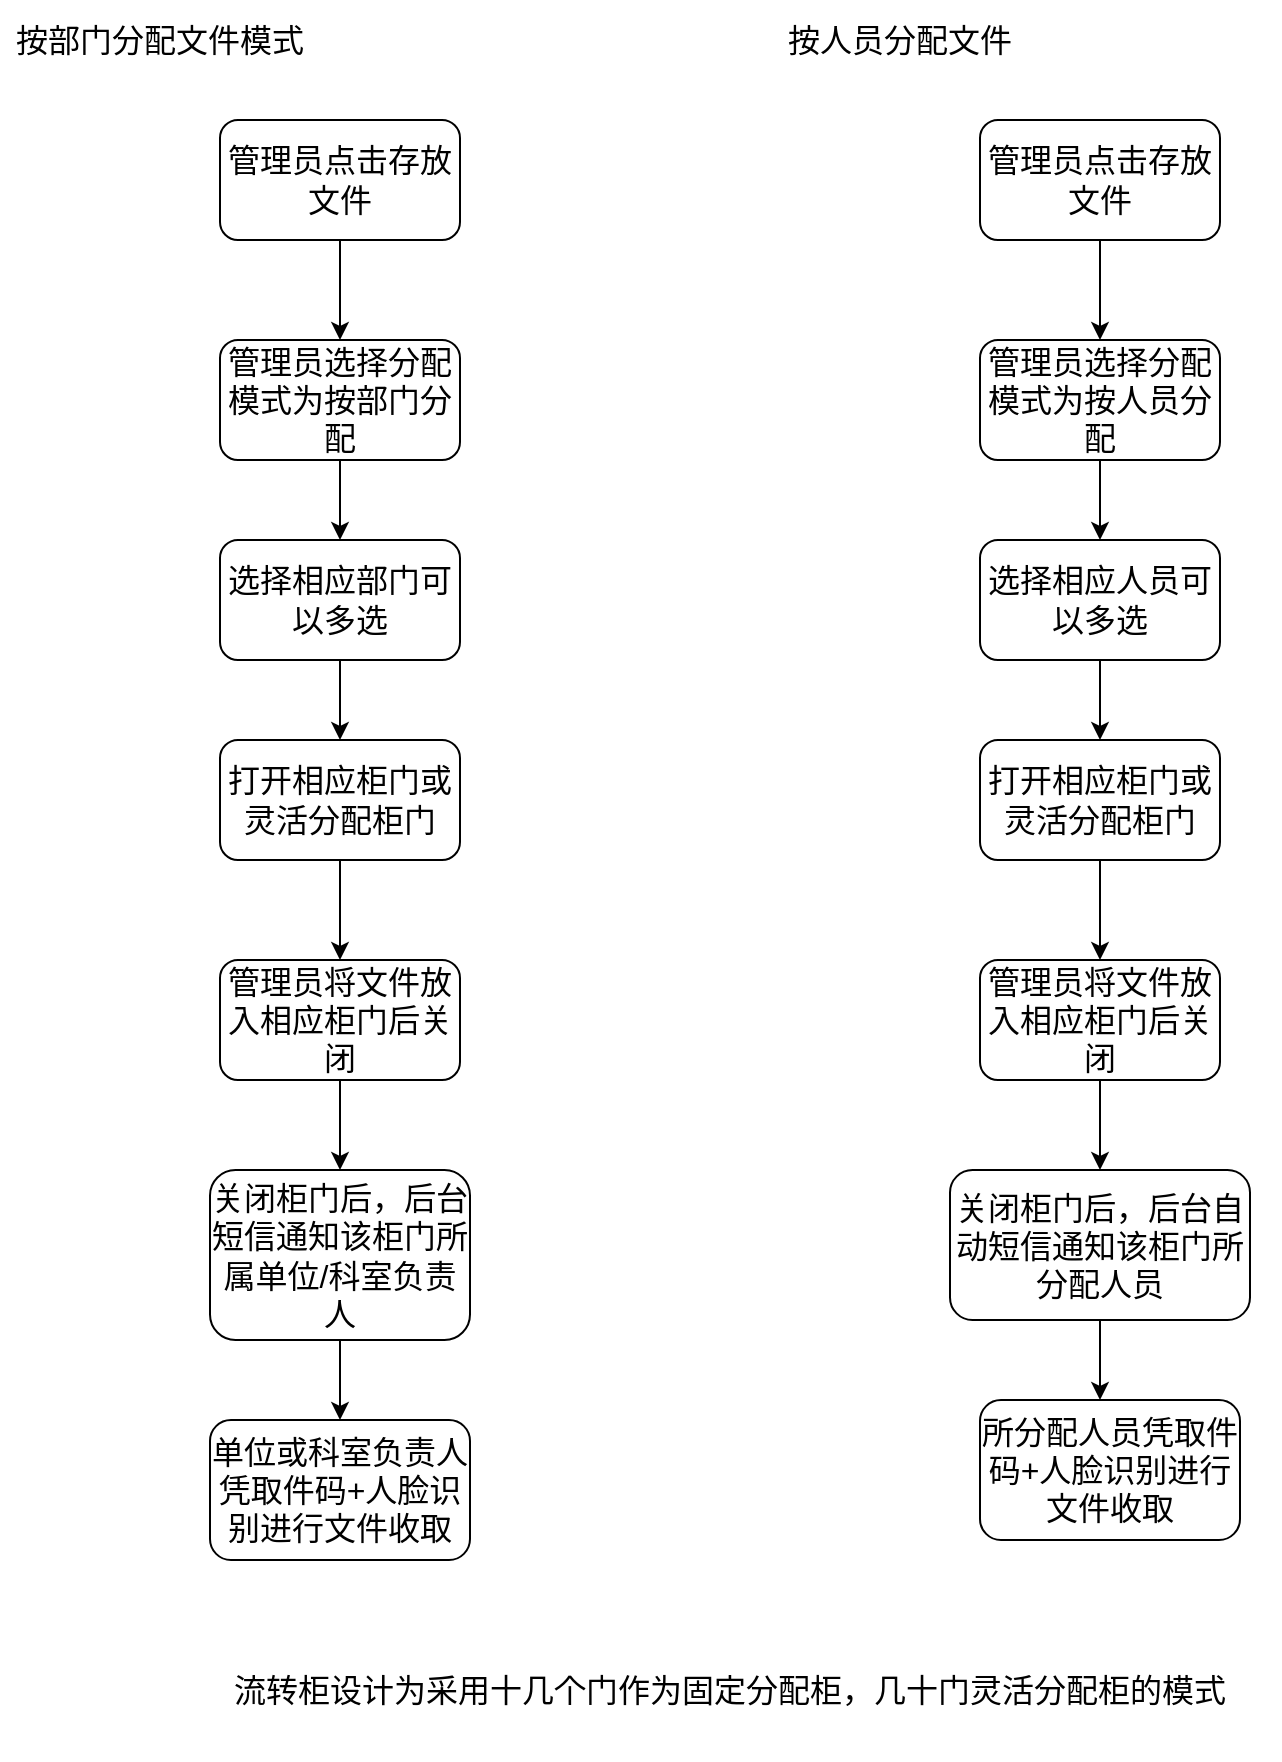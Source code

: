 <mxfile version="20.8.20" type="github">
  <diagram name="第 1 页" id="t0VDY9cFmw80dQgUJSoD">
    <mxGraphModel dx="2026" dy="1123" grid="1" gridSize="10" guides="1" tooltips="1" connect="1" arrows="1" fold="1" page="1" pageScale="1" pageWidth="827" pageHeight="1169" math="0" shadow="0">
      <root>
        <mxCell id="0" />
        <mxCell id="1" parent="0" />
        <mxCell id="beZ-ZouIjjW1zh5AMpfA-10" value="" style="edgeStyle=orthogonalEdgeStyle;rounded=0;orthogonalLoop=1;jettySize=auto;html=1;fontSize=16;" edge="1" parent="1" source="beZ-ZouIjjW1zh5AMpfA-1" target="beZ-ZouIjjW1zh5AMpfA-8">
          <mxGeometry relative="1" as="geometry" />
        </mxCell>
        <mxCell id="beZ-ZouIjjW1zh5AMpfA-1" value="管理员点击存放文件" style="rounded=1;whiteSpace=wrap;html=1;fontSize=16;" vertex="1" parent="1">
          <mxGeometry x="130" y="80" width="120" height="60" as="geometry" />
        </mxCell>
        <mxCell id="beZ-ZouIjjW1zh5AMpfA-12" value="" style="edgeStyle=orthogonalEdgeStyle;rounded=0;orthogonalLoop=1;jettySize=auto;html=1;fontSize=16;" edge="1" parent="1" source="beZ-ZouIjjW1zh5AMpfA-2" target="beZ-ZouIjjW1zh5AMpfA-3">
          <mxGeometry relative="1" as="geometry" />
        </mxCell>
        <mxCell id="beZ-ZouIjjW1zh5AMpfA-2" value="选择相应部门可以多选" style="rounded=1;whiteSpace=wrap;html=1;fontSize=16;" vertex="1" parent="1">
          <mxGeometry x="130" y="290" width="120" height="60" as="geometry" />
        </mxCell>
        <mxCell id="beZ-ZouIjjW1zh5AMpfA-13" value="" style="edgeStyle=orthogonalEdgeStyle;rounded=0;orthogonalLoop=1;jettySize=auto;html=1;fontSize=16;" edge="1" parent="1" source="beZ-ZouIjjW1zh5AMpfA-3" target="beZ-ZouIjjW1zh5AMpfA-4">
          <mxGeometry relative="1" as="geometry" />
        </mxCell>
        <mxCell id="beZ-ZouIjjW1zh5AMpfA-3" value="打开相应柜门或灵活分配柜门" style="rounded=1;whiteSpace=wrap;html=1;fontSize=16;" vertex="1" parent="1">
          <mxGeometry x="130" y="390" width="120" height="60" as="geometry" />
        </mxCell>
        <mxCell id="beZ-ZouIjjW1zh5AMpfA-14" value="" style="edgeStyle=orthogonalEdgeStyle;rounded=0;orthogonalLoop=1;jettySize=auto;html=1;fontSize=16;" edge="1" parent="1" source="beZ-ZouIjjW1zh5AMpfA-4" target="beZ-ZouIjjW1zh5AMpfA-5">
          <mxGeometry relative="1" as="geometry" />
        </mxCell>
        <mxCell id="beZ-ZouIjjW1zh5AMpfA-4" value="管理员将文件放入相应柜门后关闭" style="rounded=1;whiteSpace=wrap;html=1;fontSize=16;" vertex="1" parent="1">
          <mxGeometry x="130" y="500" width="120" height="60" as="geometry" />
        </mxCell>
        <mxCell id="beZ-ZouIjjW1zh5AMpfA-35" value="" style="edgeStyle=orthogonalEdgeStyle;rounded=0;orthogonalLoop=1;jettySize=auto;html=1;fontSize=16;" edge="1" parent="1" source="beZ-ZouIjjW1zh5AMpfA-5" target="beZ-ZouIjjW1zh5AMpfA-16">
          <mxGeometry relative="1" as="geometry" />
        </mxCell>
        <mxCell id="beZ-ZouIjjW1zh5AMpfA-5" value="关闭柜门后，后台短信通知该柜门所属单位/科室负责人" style="rounded=1;whiteSpace=wrap;html=1;fontSize=16;" vertex="1" parent="1">
          <mxGeometry x="125" y="605" width="130" height="85" as="geometry" />
        </mxCell>
        <mxCell id="beZ-ZouIjjW1zh5AMpfA-7" value="按部门分配文件模式" style="text;strokeColor=none;align=center;fillColor=none;html=1;verticalAlign=middle;whiteSpace=wrap;rounded=0;fontSize=16;" vertex="1" parent="1">
          <mxGeometry x="20" y="20" width="160" height="40" as="geometry" />
        </mxCell>
        <mxCell id="beZ-ZouIjjW1zh5AMpfA-11" value="" style="edgeStyle=orthogonalEdgeStyle;rounded=0;orthogonalLoop=1;jettySize=auto;html=1;fontSize=16;" edge="1" parent="1" source="beZ-ZouIjjW1zh5AMpfA-8" target="beZ-ZouIjjW1zh5AMpfA-2">
          <mxGeometry relative="1" as="geometry" />
        </mxCell>
        <mxCell id="beZ-ZouIjjW1zh5AMpfA-8" value="管理员选择分配模式为按部门分配" style="rounded=1;whiteSpace=wrap;html=1;fontSize=16;" vertex="1" parent="1">
          <mxGeometry x="130" y="190" width="120" height="60" as="geometry" />
        </mxCell>
        <mxCell id="beZ-ZouIjjW1zh5AMpfA-9" value="按人员分配文件" style="text;strokeColor=none;align=center;fillColor=none;html=1;verticalAlign=middle;whiteSpace=wrap;rounded=0;fontSize=16;" vertex="1" parent="1">
          <mxGeometry x="410" y="20" width="120" height="40" as="geometry" />
        </mxCell>
        <mxCell id="beZ-ZouIjjW1zh5AMpfA-16" value="单位或科室负责人凭取件码+人脸识别进行文件收取" style="rounded=1;whiteSpace=wrap;html=1;fontSize=16;" vertex="1" parent="1">
          <mxGeometry x="125" y="730" width="130" height="70" as="geometry" />
        </mxCell>
        <mxCell id="beZ-ZouIjjW1zh5AMpfA-18" value="" style="edgeStyle=orthogonalEdgeStyle;rounded=0;orthogonalLoop=1;jettySize=auto;html=1;fontSize=16;" edge="1" parent="1" source="beZ-ZouIjjW1zh5AMpfA-19" target="beZ-ZouIjjW1zh5AMpfA-31">
          <mxGeometry relative="1" as="geometry" />
        </mxCell>
        <mxCell id="beZ-ZouIjjW1zh5AMpfA-19" value="管理员点击存放文件" style="rounded=1;whiteSpace=wrap;html=1;fontSize=16;" vertex="1" parent="1">
          <mxGeometry x="510" y="80" width="120" height="60" as="geometry" />
        </mxCell>
        <mxCell id="beZ-ZouIjjW1zh5AMpfA-20" value="" style="edgeStyle=orthogonalEdgeStyle;rounded=0;orthogonalLoop=1;jettySize=auto;html=1;fontSize=16;" edge="1" parent="1" source="beZ-ZouIjjW1zh5AMpfA-21" target="beZ-ZouIjjW1zh5AMpfA-23">
          <mxGeometry relative="1" as="geometry" />
        </mxCell>
        <mxCell id="beZ-ZouIjjW1zh5AMpfA-21" value="选择相应人员可以多选" style="rounded=1;whiteSpace=wrap;html=1;fontSize=16;" vertex="1" parent="1">
          <mxGeometry x="510" y="290" width="120" height="60" as="geometry" />
        </mxCell>
        <mxCell id="beZ-ZouIjjW1zh5AMpfA-22" value="" style="edgeStyle=orthogonalEdgeStyle;rounded=0;orthogonalLoop=1;jettySize=auto;html=1;fontSize=16;" edge="1" parent="1" source="beZ-ZouIjjW1zh5AMpfA-23" target="beZ-ZouIjjW1zh5AMpfA-25">
          <mxGeometry relative="1" as="geometry" />
        </mxCell>
        <mxCell id="beZ-ZouIjjW1zh5AMpfA-23" value="打开相应柜门或灵活分配柜门" style="rounded=1;whiteSpace=wrap;html=1;fontSize=16;" vertex="1" parent="1">
          <mxGeometry x="510" y="390" width="120" height="60" as="geometry" />
        </mxCell>
        <mxCell id="beZ-ZouIjjW1zh5AMpfA-24" value="" style="edgeStyle=orthogonalEdgeStyle;rounded=0;orthogonalLoop=1;jettySize=auto;html=1;fontSize=16;" edge="1" parent="1" source="beZ-ZouIjjW1zh5AMpfA-25" target="beZ-ZouIjjW1zh5AMpfA-27">
          <mxGeometry relative="1" as="geometry" />
        </mxCell>
        <mxCell id="beZ-ZouIjjW1zh5AMpfA-25" value="管理员将文件放入相应柜门后关闭" style="rounded=1;whiteSpace=wrap;html=1;fontSize=16;" vertex="1" parent="1">
          <mxGeometry x="510" y="500" width="120" height="60" as="geometry" />
        </mxCell>
        <mxCell id="beZ-ZouIjjW1zh5AMpfA-26" value="" style="edgeStyle=orthogonalEdgeStyle;rounded=0;orthogonalLoop=1;jettySize=auto;html=1;fontSize=16;" edge="1" parent="1" source="beZ-ZouIjjW1zh5AMpfA-27">
          <mxGeometry relative="1" as="geometry">
            <mxPoint x="570" y="720" as="targetPoint" />
          </mxGeometry>
        </mxCell>
        <mxCell id="beZ-ZouIjjW1zh5AMpfA-27" value="关闭柜门后，后台自动短信通知该柜门所分配人员" style="rounded=1;whiteSpace=wrap;html=1;fontSize=16;" vertex="1" parent="1">
          <mxGeometry x="495" y="605" width="150" height="75" as="geometry" />
        </mxCell>
        <mxCell id="beZ-ZouIjjW1zh5AMpfA-30" value="" style="edgeStyle=orthogonalEdgeStyle;rounded=0;orthogonalLoop=1;jettySize=auto;html=1;fontSize=16;" edge="1" parent="1" source="beZ-ZouIjjW1zh5AMpfA-31" target="beZ-ZouIjjW1zh5AMpfA-21">
          <mxGeometry relative="1" as="geometry" />
        </mxCell>
        <mxCell id="beZ-ZouIjjW1zh5AMpfA-31" value="管理员选择分配模式为按人员分配" style="rounded=1;whiteSpace=wrap;html=1;fontSize=16;" vertex="1" parent="1">
          <mxGeometry x="510" y="190" width="120" height="60" as="geometry" />
        </mxCell>
        <mxCell id="beZ-ZouIjjW1zh5AMpfA-32" value="所分配人员凭取件码+人脸识别进行文件收取" style="rounded=1;whiteSpace=wrap;html=1;fontSize=16;" vertex="1" parent="1">
          <mxGeometry x="510" y="720" width="130" height="70" as="geometry" />
        </mxCell>
        <mxCell id="beZ-ZouIjjW1zh5AMpfA-33" value="流转柜设计为采用十几个门作为固定分配柜，几十门灵活分配柜的模式" style="text;strokeColor=none;align=center;fillColor=none;html=1;verticalAlign=middle;whiteSpace=wrap;rounded=0;fontSize=16;" vertex="1" parent="1">
          <mxGeometry x="110" y="830" width="550" height="70" as="geometry" />
        </mxCell>
      </root>
    </mxGraphModel>
  </diagram>
</mxfile>
